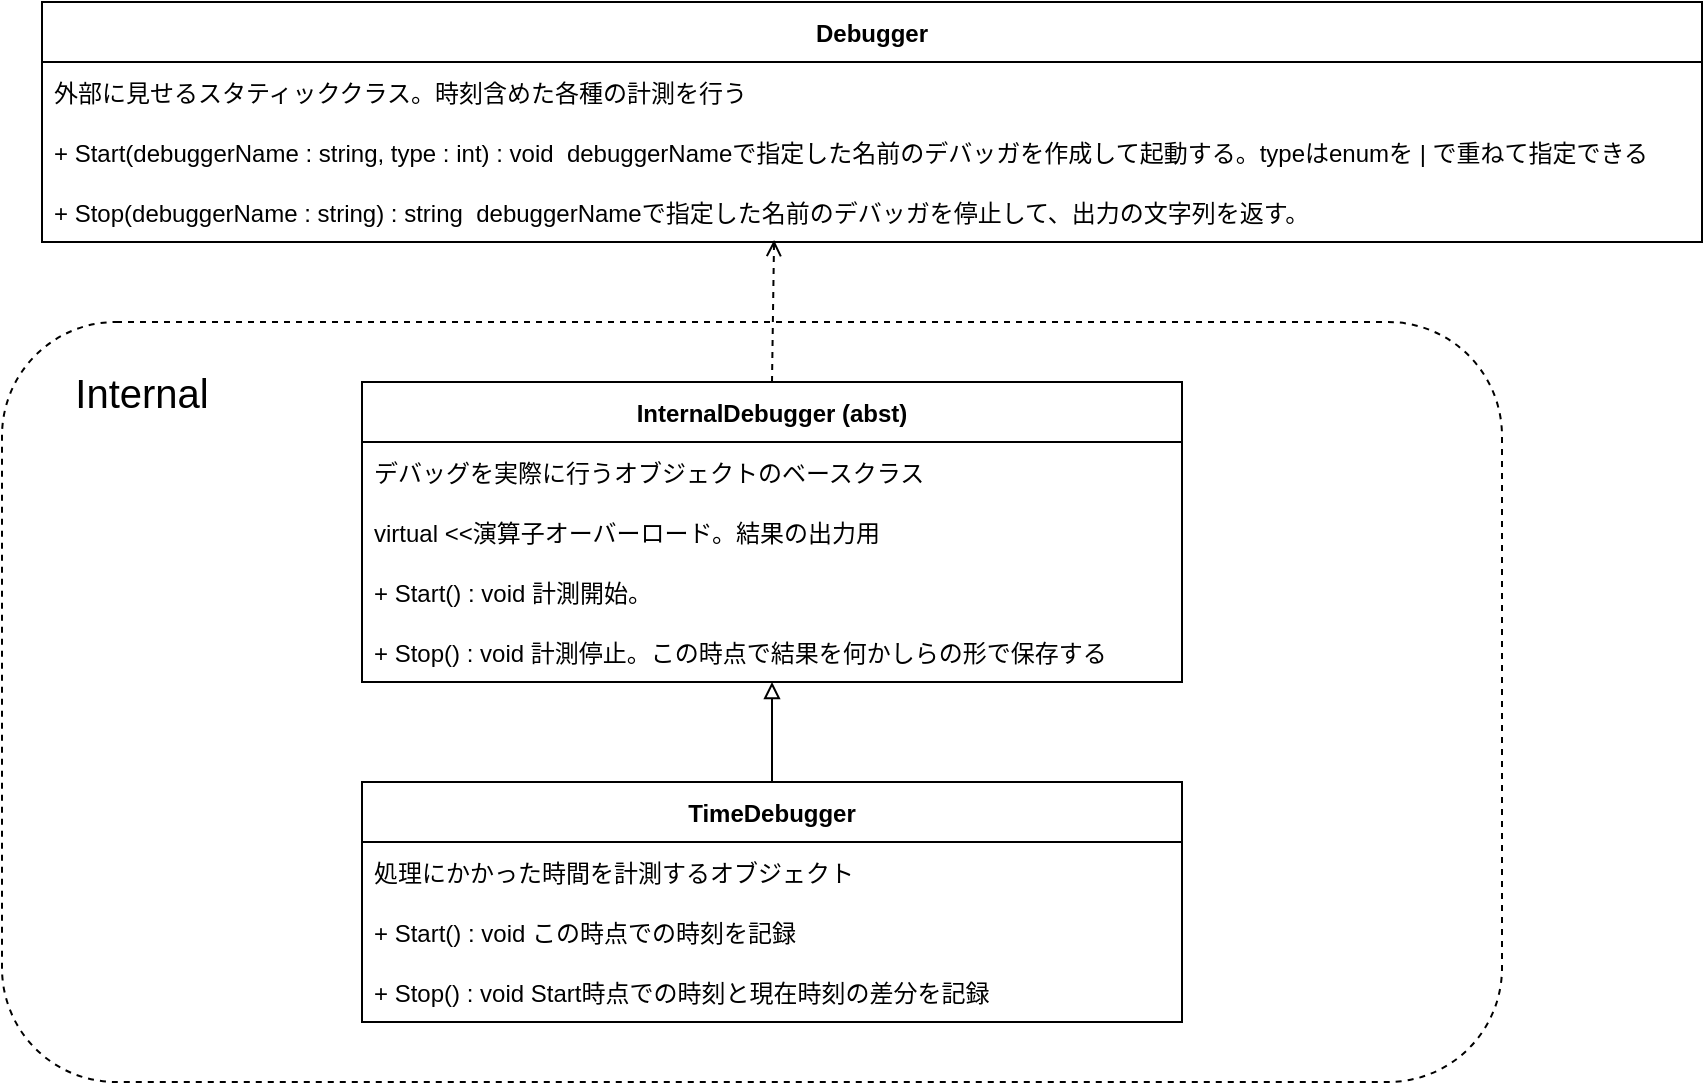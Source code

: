 <mxfile version="18.0.1" type="device"><diagram id="DkZ5B3gOTj-6moIaGSzl" name="ページ1"><mxGraphModel dx="918" dy="721" grid="1" gridSize="10" guides="1" tooltips="1" connect="1" arrows="1" fold="1" page="1" pageScale="1" pageWidth="827" pageHeight="1169" math="0" shadow="0"><root><mxCell id="0"/><mxCell id="1" parent="0"/><mxCell id="JpMyAeRPmVZApn_wdAg--1" value="" style="rounded=1;whiteSpace=wrap;html=1;fillColor=none;dashed=1;" vertex="1" parent="1"><mxGeometry x="80" y="320" width="750" height="380" as="geometry"/></mxCell><mxCell id="CRgauKYa0guciEgdM4dy-1" value="Debugger" style="swimlane;fontStyle=1;childLayout=stackLayout;horizontal=1;startSize=30;horizontalStack=0;resizeParent=1;resizeParentMax=0;resizeLast=0;collapsible=1;marginBottom=0;" parent="1" vertex="1"><mxGeometry x="100" y="160" width="830" height="120" as="geometry"/></mxCell><mxCell id="CRgauKYa0guciEgdM4dy-4" value="外部に見せるスタティッククラス。時刻含めた各種の計測を行う" style="text;strokeColor=none;fillColor=none;align=left;verticalAlign=middle;spacingLeft=4;spacingRight=4;overflow=hidden;points=[[0,0.5],[1,0.5]];portConstraint=eastwest;rotatable=0;" parent="CRgauKYa0guciEgdM4dy-1" vertex="1"><mxGeometry y="30" width="830" height="30" as="geometry"/></mxCell><mxCell id="CRgauKYa0guciEgdM4dy-15" value="+ Start(debuggerName : string, type : int) : void  debuggerNameで指定した名前のデバッガを作成して起動する。typeはenumを | で重ねて指定できる" style="text;strokeColor=none;fillColor=none;align=left;verticalAlign=middle;spacingLeft=4;spacingRight=4;overflow=hidden;points=[[0,0.5],[1,0.5]];portConstraint=eastwest;rotatable=0;" parent="CRgauKYa0guciEgdM4dy-1" vertex="1"><mxGeometry y="60" width="830" height="30" as="geometry"/></mxCell><mxCell id="CRgauKYa0guciEgdM4dy-16" value="+ Stop(debuggerName : string) : string  debuggerNameで指定した名前のデバッガを停止して、出力の文字列を返す。" style="text;strokeColor=none;fillColor=none;align=left;verticalAlign=middle;spacingLeft=4;spacingRight=4;overflow=hidden;points=[[0,0.5],[1,0.5]];portConstraint=eastwest;rotatable=0;" parent="CRgauKYa0guciEgdM4dy-1" vertex="1"><mxGeometry y="90" width="830" height="30" as="geometry"/></mxCell><mxCell id="CRgauKYa0guciEgdM4dy-5" value="InternalDebugger (abst)" style="swimlane;fontStyle=1;childLayout=stackLayout;horizontal=1;startSize=30;horizontalStack=0;resizeParent=1;resizeParentMax=0;resizeLast=0;collapsible=1;marginBottom=0;" parent="1" vertex="1"><mxGeometry x="260" y="350" width="410" height="150" as="geometry"/></mxCell><mxCell id="CRgauKYa0guciEgdM4dy-6" value="デバッグを実際に行うオブジェクトのベースクラス" style="text;strokeColor=none;fillColor=none;align=left;verticalAlign=middle;spacingLeft=4;spacingRight=4;overflow=hidden;points=[[0,0.5],[1,0.5]];portConstraint=eastwest;rotatable=0;" parent="CRgauKYa0guciEgdM4dy-5" vertex="1"><mxGeometry y="30" width="410" height="30" as="geometry"/></mxCell><mxCell id="CRgauKYa0guciEgdM4dy-7" value="virtual &lt;&lt;演算子オーバーロード。結果の出力用" style="text;strokeColor=none;fillColor=none;align=left;verticalAlign=middle;spacingLeft=4;spacingRight=4;overflow=hidden;points=[[0,0.5],[1,0.5]];portConstraint=eastwest;rotatable=0;" parent="CRgauKYa0guciEgdM4dy-5" vertex="1"><mxGeometry y="60" width="410" height="30" as="geometry"/></mxCell><mxCell id="CRgauKYa0guciEgdM4dy-8" value="+ Start() : void 計測開始。" style="text;strokeColor=none;fillColor=none;align=left;verticalAlign=middle;spacingLeft=4;spacingRight=4;overflow=hidden;points=[[0,0.5],[1,0.5]];portConstraint=eastwest;rotatable=0;" parent="CRgauKYa0guciEgdM4dy-5" vertex="1"><mxGeometry y="90" width="410" height="30" as="geometry"/></mxCell><mxCell id="CRgauKYa0guciEgdM4dy-9" value="+ Stop() : void 計測停止。この時点で結果を何かしらの形で保存する    " style="text;strokeColor=none;fillColor=none;align=left;verticalAlign=middle;spacingLeft=4;spacingRight=4;overflow=hidden;points=[[0,0.5],[1,0.5]];portConstraint=eastwest;rotatable=0;" parent="CRgauKYa0guciEgdM4dy-5" vertex="1"><mxGeometry y="120" width="410" height="30" as="geometry"/></mxCell><mxCell id="CRgauKYa0guciEgdM4dy-10" value="TimeDebugger" style="swimlane;fontStyle=1;childLayout=stackLayout;horizontal=1;startSize=30;horizontalStack=0;resizeParent=1;resizeParentMax=0;resizeLast=0;collapsible=1;marginBottom=0;" parent="1" vertex="1"><mxGeometry x="260" y="550" width="410" height="120" as="geometry"/></mxCell><mxCell id="CRgauKYa0guciEgdM4dy-11" value="処理にかかった時間を計測するオブジェクト" style="text;strokeColor=none;fillColor=none;align=left;verticalAlign=middle;spacingLeft=4;spacingRight=4;overflow=hidden;points=[[0,0.5],[1,0.5]];portConstraint=eastwest;rotatable=0;" parent="CRgauKYa0guciEgdM4dy-10" vertex="1"><mxGeometry y="30" width="410" height="30" as="geometry"/></mxCell><mxCell id="CRgauKYa0guciEgdM4dy-13" value="+ Start() : void この時点での時刻を記録 " style="text;strokeColor=none;fillColor=none;align=left;verticalAlign=middle;spacingLeft=4;spacingRight=4;overflow=hidden;points=[[0,0.5],[1,0.5]];portConstraint=eastwest;rotatable=0;" parent="CRgauKYa0guciEgdM4dy-10" vertex="1"><mxGeometry y="60" width="410" height="30" as="geometry"/></mxCell><mxCell id="CRgauKYa0guciEgdM4dy-14" value="+ Stop() : void Start時点での時刻と現在時刻の差分を記録" style="text;strokeColor=none;fillColor=none;align=left;verticalAlign=middle;spacingLeft=4;spacingRight=4;overflow=hidden;points=[[0,0.5],[1,0.5]];portConstraint=eastwest;rotatable=0;" parent="CRgauKYa0guciEgdM4dy-10" vertex="1"><mxGeometry y="90" width="410" height="30" as="geometry"/></mxCell><mxCell id="JpMyAeRPmVZApn_wdAg--2" value="&lt;font style=&quot;font-size: 20px;&quot;&gt;Internal&lt;/font&gt;" style="text;html=1;strokeColor=none;fillColor=none;align=center;verticalAlign=middle;whiteSpace=wrap;rounded=0;dashed=1;" vertex="1" parent="1"><mxGeometry x="120" y="340" width="60" height="30" as="geometry"/></mxCell><mxCell id="JpMyAeRPmVZApn_wdAg--3" value="" style="endArrow=open;html=1;rounded=0;fontSize=20;exitX=0.5;exitY=0;exitDx=0;exitDy=0;entryX=0.441;entryY=0.967;entryDx=0;entryDy=0;entryPerimeter=0;dashed=1;endFill=0;" edge="1" parent="1" source="CRgauKYa0guciEgdM4dy-5" target="CRgauKYa0guciEgdM4dy-16"><mxGeometry width="50" height="50" relative="1" as="geometry"><mxPoint x="920" y="340" as="sourcePoint"/><mxPoint x="480" y="390" as="targetPoint"/></mxGeometry></mxCell><mxCell id="JpMyAeRPmVZApn_wdAg--4" value="" style="endArrow=block;html=1;rounded=0;fontSize=20;exitX=0.5;exitY=0;exitDx=0;exitDy=0;entryX=0.5;entryY=1;entryDx=0;entryDy=0;entryPerimeter=0;endFill=0;" edge="1" parent="1" source="CRgauKYa0guciEgdM4dy-10" target="CRgauKYa0guciEgdM4dy-9"><mxGeometry width="50" height="50" relative="1" as="geometry"><mxPoint x="475" y="360" as="sourcePoint"/><mxPoint x="476.03" y="289.01" as="targetPoint"/></mxGeometry></mxCell></root></mxGraphModel></diagram></mxfile>